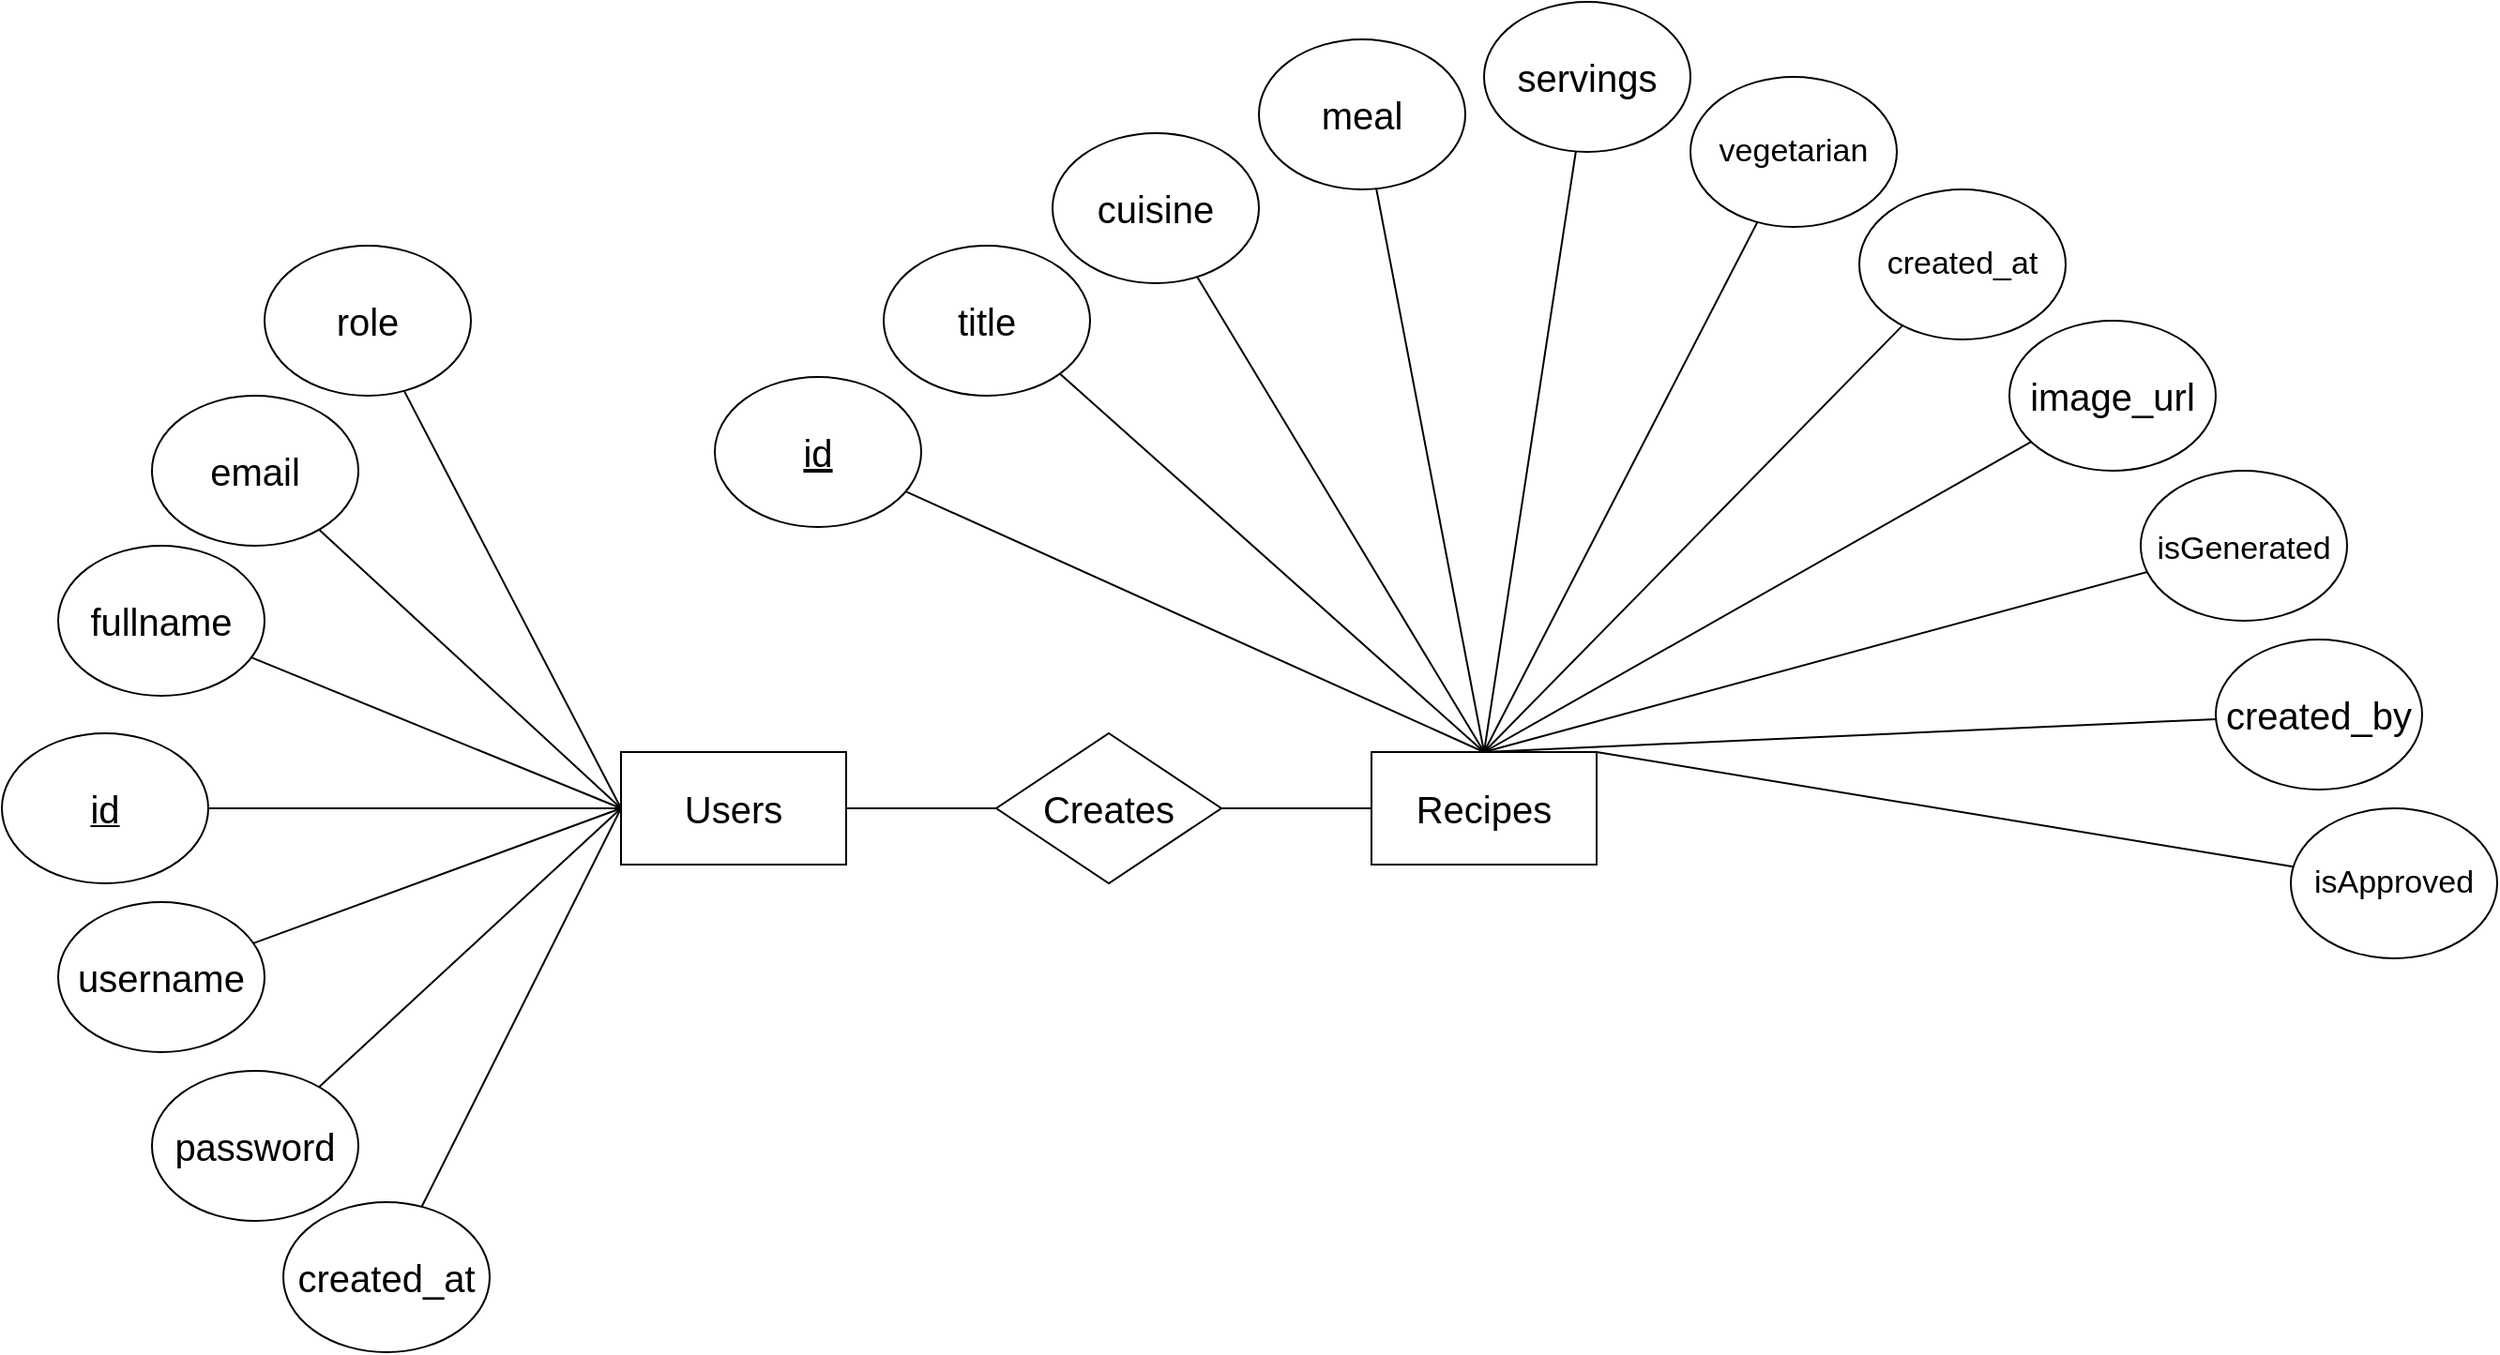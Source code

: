 <mxfile>
    <diagram id="F-JDNmZdC8V-xDev6MUR" name="Page-1">
        <mxGraphModel dx="3210" dy="1418" grid="1" gridSize="10" guides="1" tooltips="1" connect="1" arrows="1" fold="1" page="0" pageScale="1" pageWidth="850" pageHeight="1100" math="0" shadow="0">
            <root>
                <mxCell id="0"/>
                <mxCell id="1" parent="0"/>
                <mxCell id="24" value="&lt;font style=&quot;font-size: 20px;&quot;&gt;Users&lt;/font&gt;" style="whiteSpace=wrap;html=1;" vertex="1" parent="1">
                    <mxGeometry x="-1360" y="260" width="120" height="60" as="geometry"/>
                </mxCell>
                <mxCell id="32" style="edgeStyle=none;html=1;entryX=0;entryY=0.5;entryDx=0;entryDy=0;endArrow=none;endFill=0;" edge="1" parent="1" source="25" target="24">
                    <mxGeometry relative="1" as="geometry"/>
                </mxCell>
                <mxCell id="25" value="&lt;u&gt;&lt;font style=&quot;font-size: 20px;&quot;&gt;id&lt;/font&gt;&lt;/u&gt;" style="ellipse;whiteSpace=wrap;html=1;" vertex="1" parent="1">
                    <mxGeometry x="-1690" y="250" width="110" height="80" as="geometry"/>
                </mxCell>
                <mxCell id="33" style="edgeStyle=none;html=1;endArrow=none;endFill=0;" edge="1" parent="1" source="26">
                    <mxGeometry relative="1" as="geometry">
                        <mxPoint x="-1360" y="290" as="targetPoint"/>
                    </mxGeometry>
                </mxCell>
                <mxCell id="26" value="&lt;font style=&quot;font-size: 20px;&quot;&gt;username&lt;/font&gt;" style="ellipse;whiteSpace=wrap;html=1;" vertex="1" parent="1">
                    <mxGeometry x="-1660" y="340" width="110" height="80" as="geometry"/>
                </mxCell>
                <mxCell id="36" style="edgeStyle=none;html=1;endArrow=none;endFill=0;" edge="1" parent="1" source="27">
                    <mxGeometry relative="1" as="geometry">
                        <mxPoint x="-1360" y="290" as="targetPoint"/>
                    </mxGeometry>
                </mxCell>
                <mxCell id="27" value="&lt;font style=&quot;font-size: 20px;&quot;&gt;fullname&lt;/font&gt;" style="ellipse;whiteSpace=wrap;html=1;" vertex="1" parent="1">
                    <mxGeometry x="-1660" y="150" width="110" height="80" as="geometry"/>
                </mxCell>
                <mxCell id="37" style="edgeStyle=none;html=1;endArrow=none;endFill=0;" edge="1" parent="1" source="28">
                    <mxGeometry relative="1" as="geometry">
                        <mxPoint x="-1360" y="290" as="targetPoint"/>
                    </mxGeometry>
                </mxCell>
                <mxCell id="28" value="&lt;font style=&quot;font-size: 20px;&quot;&gt;email&lt;/font&gt;" style="ellipse;whiteSpace=wrap;html=1;" vertex="1" parent="1">
                    <mxGeometry x="-1610" y="70" width="110" height="80" as="geometry"/>
                </mxCell>
                <mxCell id="34" style="edgeStyle=none;html=1;entryX=0;entryY=0.5;entryDx=0;entryDy=0;endArrow=none;endFill=0;" edge="1" parent="1" source="29" target="24">
                    <mxGeometry relative="1" as="geometry"/>
                </mxCell>
                <mxCell id="29" value="&lt;font style=&quot;font-size: 20px;&quot;&gt;password&lt;/font&gt;" style="ellipse;whiteSpace=wrap;html=1;" vertex="1" parent="1">
                    <mxGeometry x="-1610" y="430" width="110" height="80" as="geometry"/>
                </mxCell>
                <mxCell id="38" style="edgeStyle=none;html=1;endArrow=none;endFill=0;entryX=0;entryY=0.5;entryDx=0;entryDy=0;" edge="1" parent="1" source="30" target="24">
                    <mxGeometry relative="1" as="geometry">
                        <mxPoint x="-1370" y="250" as="targetPoint"/>
                    </mxGeometry>
                </mxCell>
                <mxCell id="30" value="&lt;font style=&quot;font-size: 20px;&quot;&gt;role&lt;/font&gt;" style="ellipse;whiteSpace=wrap;html=1;" vertex="1" parent="1">
                    <mxGeometry x="-1550" y="-10" width="110" height="80" as="geometry"/>
                </mxCell>
                <mxCell id="35" style="edgeStyle=none;html=1;endArrow=none;endFill=0;" edge="1" parent="1" source="31">
                    <mxGeometry relative="1" as="geometry">
                        <mxPoint x="-1360" y="290" as="targetPoint"/>
                    </mxGeometry>
                </mxCell>
                <mxCell id="31" value="&lt;font style=&quot;font-size: 20px;&quot;&gt;created_at&lt;/font&gt;" style="ellipse;whiteSpace=wrap;html=1;" vertex="1" parent="1">
                    <mxGeometry x="-1540" y="500" width="110" height="80" as="geometry"/>
                </mxCell>
                <mxCell id="41" style="edgeStyle=none;html=1;entryX=1;entryY=0.5;entryDx=0;entryDy=0;fontSize=20;endArrow=none;endFill=0;" edge="1" parent="1" source="40" target="24">
                    <mxGeometry relative="1" as="geometry"/>
                </mxCell>
                <mxCell id="47" style="edgeStyle=none;html=1;entryX=0;entryY=0.5;entryDx=0;entryDy=0;fontSize=20;endArrow=none;endFill=0;" edge="1" parent="1" source="40" target="46">
                    <mxGeometry relative="1" as="geometry"/>
                </mxCell>
                <mxCell id="40" value="Creates" style="rhombus;whiteSpace=wrap;html=1;fontSize=20;" vertex="1" parent="1">
                    <mxGeometry x="-1160" y="250" width="120" height="80" as="geometry"/>
                </mxCell>
                <mxCell id="46" value="Recipes" style="whiteSpace=wrap;html=1;fontSize=20;" vertex="1" parent="1">
                    <mxGeometry x="-960" y="260" width="120" height="60" as="geometry"/>
                </mxCell>
                <mxCell id="59" style="edgeStyle=none;html=1;entryX=0.5;entryY=0;entryDx=0;entryDy=0;fontSize=17;endArrow=none;endFill=0;" edge="1" parent="1" source="48" target="46">
                    <mxGeometry relative="1" as="geometry"/>
                </mxCell>
                <mxCell id="48" value="&lt;u&gt;id&lt;/u&gt;" style="ellipse;whiteSpace=wrap;html=1;fontSize=20;" vertex="1" parent="1">
                    <mxGeometry x="-1310" y="60" width="110" height="80" as="geometry"/>
                </mxCell>
                <mxCell id="60" style="edgeStyle=none;html=1;exitX=1;exitY=1;exitDx=0;exitDy=0;fontSize=17;endArrow=none;endFill=0;" edge="1" parent="1" source="49">
                    <mxGeometry relative="1" as="geometry">
                        <mxPoint x="-900" y="260" as="targetPoint"/>
                    </mxGeometry>
                </mxCell>
                <mxCell id="49" value="title" style="ellipse;whiteSpace=wrap;html=1;fontSize=20;" vertex="1" parent="1">
                    <mxGeometry x="-1220" y="-10" width="110" height="80" as="geometry"/>
                </mxCell>
                <mxCell id="62" style="edgeStyle=none;html=1;entryX=0.5;entryY=0;entryDx=0;entryDy=0;fontSize=17;endArrow=none;endFill=0;" edge="1" parent="1" source="50" target="46">
                    <mxGeometry relative="1" as="geometry"/>
                </mxCell>
                <mxCell id="50" value="cuisine" style="ellipse;whiteSpace=wrap;html=1;fontSize=20;" vertex="1" parent="1">
                    <mxGeometry x="-1130" y="-70" width="110" height="80" as="geometry"/>
                </mxCell>
                <mxCell id="63" style="edgeStyle=none;html=1;fontSize=17;endArrow=none;endFill=0;" edge="1" parent="1" source="51">
                    <mxGeometry relative="1" as="geometry">
                        <mxPoint x="-900" y="260" as="targetPoint"/>
                    </mxGeometry>
                </mxCell>
                <mxCell id="51" value="meal" style="ellipse;whiteSpace=wrap;html=1;fontSize=20;" vertex="1" parent="1">
                    <mxGeometry x="-1020" y="-120" width="110" height="80" as="geometry"/>
                </mxCell>
                <mxCell id="64" style="edgeStyle=none;html=1;fontSize=17;endArrow=none;endFill=0;entryX=0.5;entryY=0;entryDx=0;entryDy=0;" edge="1" parent="1" source="52" target="46">
                    <mxGeometry relative="1" as="geometry">
                        <mxPoint x="-900" y="250" as="targetPoint"/>
                    </mxGeometry>
                </mxCell>
                <mxCell id="52" value="servings" style="ellipse;whiteSpace=wrap;html=1;fontSize=20;" vertex="1" parent="1">
                    <mxGeometry x="-900" y="-140" width="110" height="80" as="geometry"/>
                </mxCell>
                <mxCell id="67" style="edgeStyle=none;html=1;fontSize=17;endArrow=none;endFill=0;" edge="1" parent="1" source="53">
                    <mxGeometry relative="1" as="geometry">
                        <mxPoint x="-900" y="260" as="targetPoint"/>
                    </mxGeometry>
                </mxCell>
                <mxCell id="53" value="image_url" style="ellipse;whiteSpace=wrap;html=1;fontSize=20;" vertex="1" parent="1">
                    <mxGeometry x="-620" y="30" width="110" height="80" as="geometry"/>
                </mxCell>
                <mxCell id="69" style="edgeStyle=none;html=1;fontSize=17;endArrow=none;endFill=0;" edge="1" parent="1" source="54">
                    <mxGeometry relative="1" as="geometry">
                        <mxPoint x="-900" y="260" as="targetPoint"/>
                    </mxGeometry>
                </mxCell>
                <mxCell id="54" value="created_by" style="ellipse;whiteSpace=wrap;html=1;fontSize=20;" vertex="1" parent="1">
                    <mxGeometry x="-510" y="200" width="110" height="80" as="geometry"/>
                </mxCell>
                <mxCell id="68" style="edgeStyle=none;html=1;fontSize=17;endArrow=none;endFill=0;" edge="1" parent="1" source="55">
                    <mxGeometry relative="1" as="geometry">
                        <mxPoint x="-900" y="260" as="targetPoint"/>
                    </mxGeometry>
                </mxCell>
                <mxCell id="55" value="&lt;font style=&quot;font-size: 17px;&quot;&gt;isGenerated&lt;/font&gt;" style="ellipse;whiteSpace=wrap;html=1;fontSize=20;" vertex="1" parent="1">
                    <mxGeometry x="-550" y="110" width="110" height="80" as="geometry"/>
                </mxCell>
                <mxCell id="65" style="edgeStyle=none;html=1;fontSize=17;endArrow=none;endFill=0;" edge="1" parent="1" source="56">
                    <mxGeometry relative="1" as="geometry">
                        <mxPoint x="-900" y="260" as="targetPoint"/>
                    </mxGeometry>
                </mxCell>
                <mxCell id="56" value="vegetarian" style="ellipse;whiteSpace=wrap;html=1;fontSize=17;" vertex="1" parent="1">
                    <mxGeometry x="-790" y="-100" width="110" height="80" as="geometry"/>
                </mxCell>
                <mxCell id="70" style="edgeStyle=none;html=1;fontSize=17;endArrow=none;endFill=0;" edge="1" parent="1" source="57">
                    <mxGeometry relative="1" as="geometry">
                        <mxPoint x="-840" y="260" as="targetPoint"/>
                    </mxGeometry>
                </mxCell>
                <mxCell id="57" value="isApproved" style="ellipse;whiteSpace=wrap;html=1;fontSize=17;" vertex="1" parent="1">
                    <mxGeometry x="-470" y="290" width="110" height="80" as="geometry"/>
                </mxCell>
                <mxCell id="66" style="edgeStyle=none;html=1;fontSize=17;endArrow=none;endFill=0;" edge="1" parent="1" source="58">
                    <mxGeometry relative="1" as="geometry">
                        <mxPoint x="-900" y="260" as="targetPoint"/>
                    </mxGeometry>
                </mxCell>
                <mxCell id="58" value="created_at" style="ellipse;whiteSpace=wrap;html=1;fontSize=17;" vertex="1" parent="1">
                    <mxGeometry x="-700" y="-40" width="110" height="80" as="geometry"/>
                </mxCell>
            </root>
        </mxGraphModel>
    </diagram>
</mxfile>